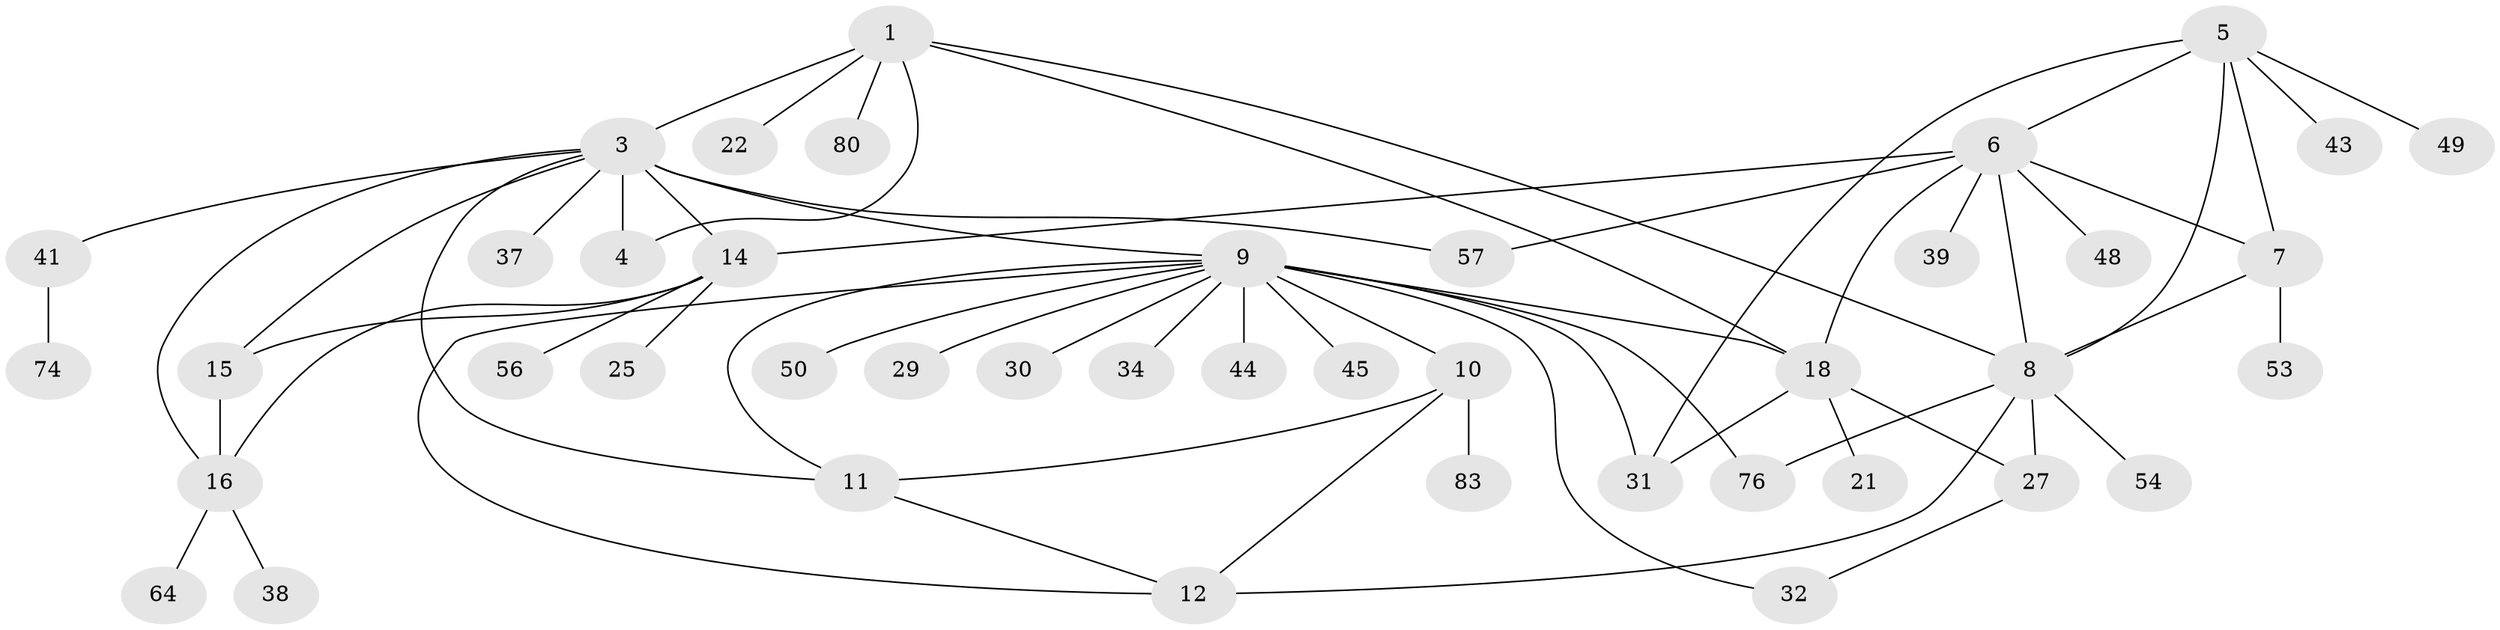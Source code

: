 // original degree distribution, {8: 0.046511627906976744, 4: 0.08139534883720931, 7: 0.03488372093023256, 3: 0.046511627906976744, 16: 0.011627906976744186, 11: 0.011627906976744186, 6: 0.03488372093023256, 9: 0.011627906976744186, 1: 0.5232558139534884, 2: 0.19767441860465115}
// Generated by graph-tools (version 1.1) at 2025/15/03/09/25 04:15:46]
// undirected, 43 vertices, 63 edges
graph export_dot {
graph [start="1"]
  node [color=gray90,style=filled];
  1 [super="+2+55"];
  3 [super="+13+68+66"];
  4;
  5 [super="+61+42"];
  6;
  7;
  8 [super="+24"];
  9 [super="+33+17+62+73+77+86"];
  10;
  11;
  12;
  14 [super="+23"];
  15;
  16 [super="+36"];
  18 [super="+28+20"];
  21;
  22 [super="+67+65"];
  25;
  27 [super="+46"];
  29;
  30;
  31 [super="+78"];
  32 [super="+52+81+82"];
  34;
  37;
  38;
  39;
  41;
  43;
  44;
  45 [super="+63"];
  48;
  49;
  50 [super="+70"];
  53 [super="+69"];
  54;
  56;
  57;
  64;
  74;
  76;
  80;
  83;
  1 -- 3 [weight=2];
  1 -- 4 [weight=2];
  1 -- 8;
  1 -- 18;
  1 -- 22;
  1 -- 80;
  3 -- 4;
  3 -- 9 [weight=3];
  3 -- 37;
  3 -- 41;
  3 -- 11;
  3 -- 14;
  3 -- 15;
  3 -- 16;
  3 -- 57;
  5 -- 6;
  5 -- 7;
  5 -- 8;
  5 -- 31;
  5 -- 43;
  5 -- 49;
  6 -- 7;
  6 -- 8;
  6 -- 14;
  6 -- 18;
  6 -- 39;
  6 -- 48;
  6 -- 57;
  7 -- 8;
  7 -- 53;
  8 -- 12;
  8 -- 27;
  8 -- 76;
  8 -- 54;
  9 -- 10;
  9 -- 11;
  9 -- 12;
  9 -- 44;
  9 -- 45;
  9 -- 50;
  9 -- 32;
  9 -- 31;
  9 -- 34;
  9 -- 76;
  9 -- 18 [weight=4];
  9 -- 29;
  9 -- 30;
  10 -- 11;
  10 -- 12;
  10 -- 83;
  11 -- 12;
  14 -- 15;
  14 -- 16;
  14 -- 25;
  14 -- 56;
  15 -- 16;
  16 -- 38;
  16 -- 64;
  18 -- 21;
  18 -- 27;
  18 -- 31;
  27 -- 32;
  41 -- 74;
}

